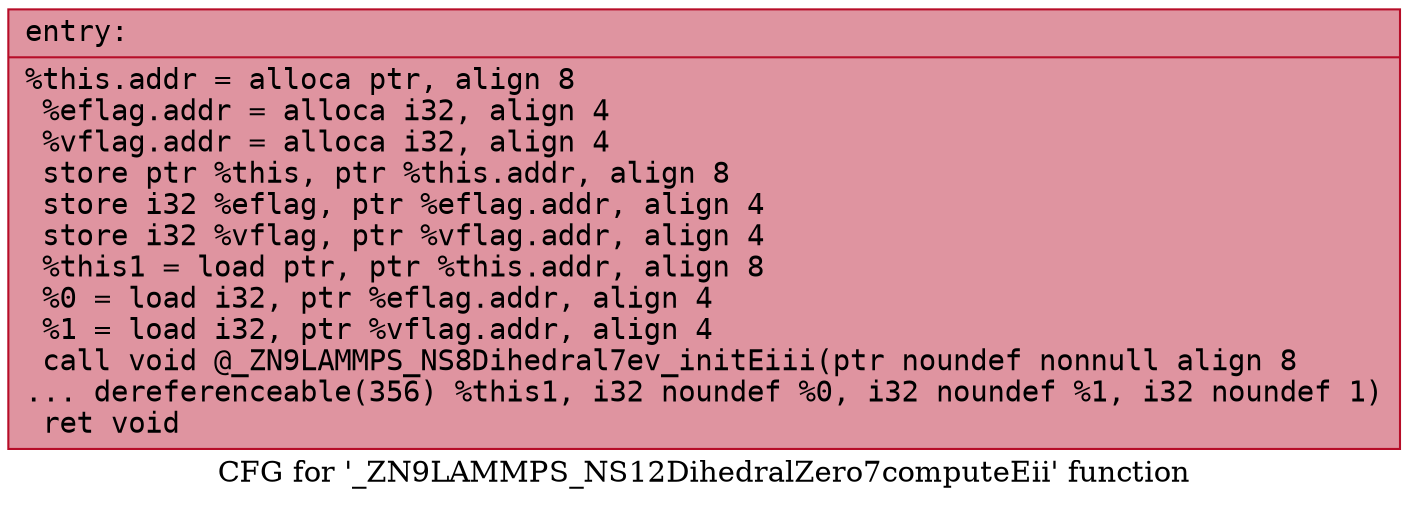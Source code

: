 digraph "CFG for '_ZN9LAMMPS_NS12DihedralZero7computeEii' function" {
	label="CFG for '_ZN9LAMMPS_NS12DihedralZero7computeEii' function";

	Node0x5577496aea20 [shape=record,color="#b70d28ff", style=filled, fillcolor="#b70d2870" fontname="Courier",label="{entry:\l|  %this.addr = alloca ptr, align 8\l  %eflag.addr = alloca i32, align 4\l  %vflag.addr = alloca i32, align 4\l  store ptr %this, ptr %this.addr, align 8\l  store i32 %eflag, ptr %eflag.addr, align 4\l  store i32 %vflag, ptr %vflag.addr, align 4\l  %this1 = load ptr, ptr %this.addr, align 8\l  %0 = load i32, ptr %eflag.addr, align 4\l  %1 = load i32, ptr %vflag.addr, align 4\l  call void @_ZN9LAMMPS_NS8Dihedral7ev_initEiii(ptr noundef nonnull align 8\l... dereferenceable(356) %this1, i32 noundef %0, i32 noundef %1, i32 noundef 1)\l  ret void\l}"];
}
